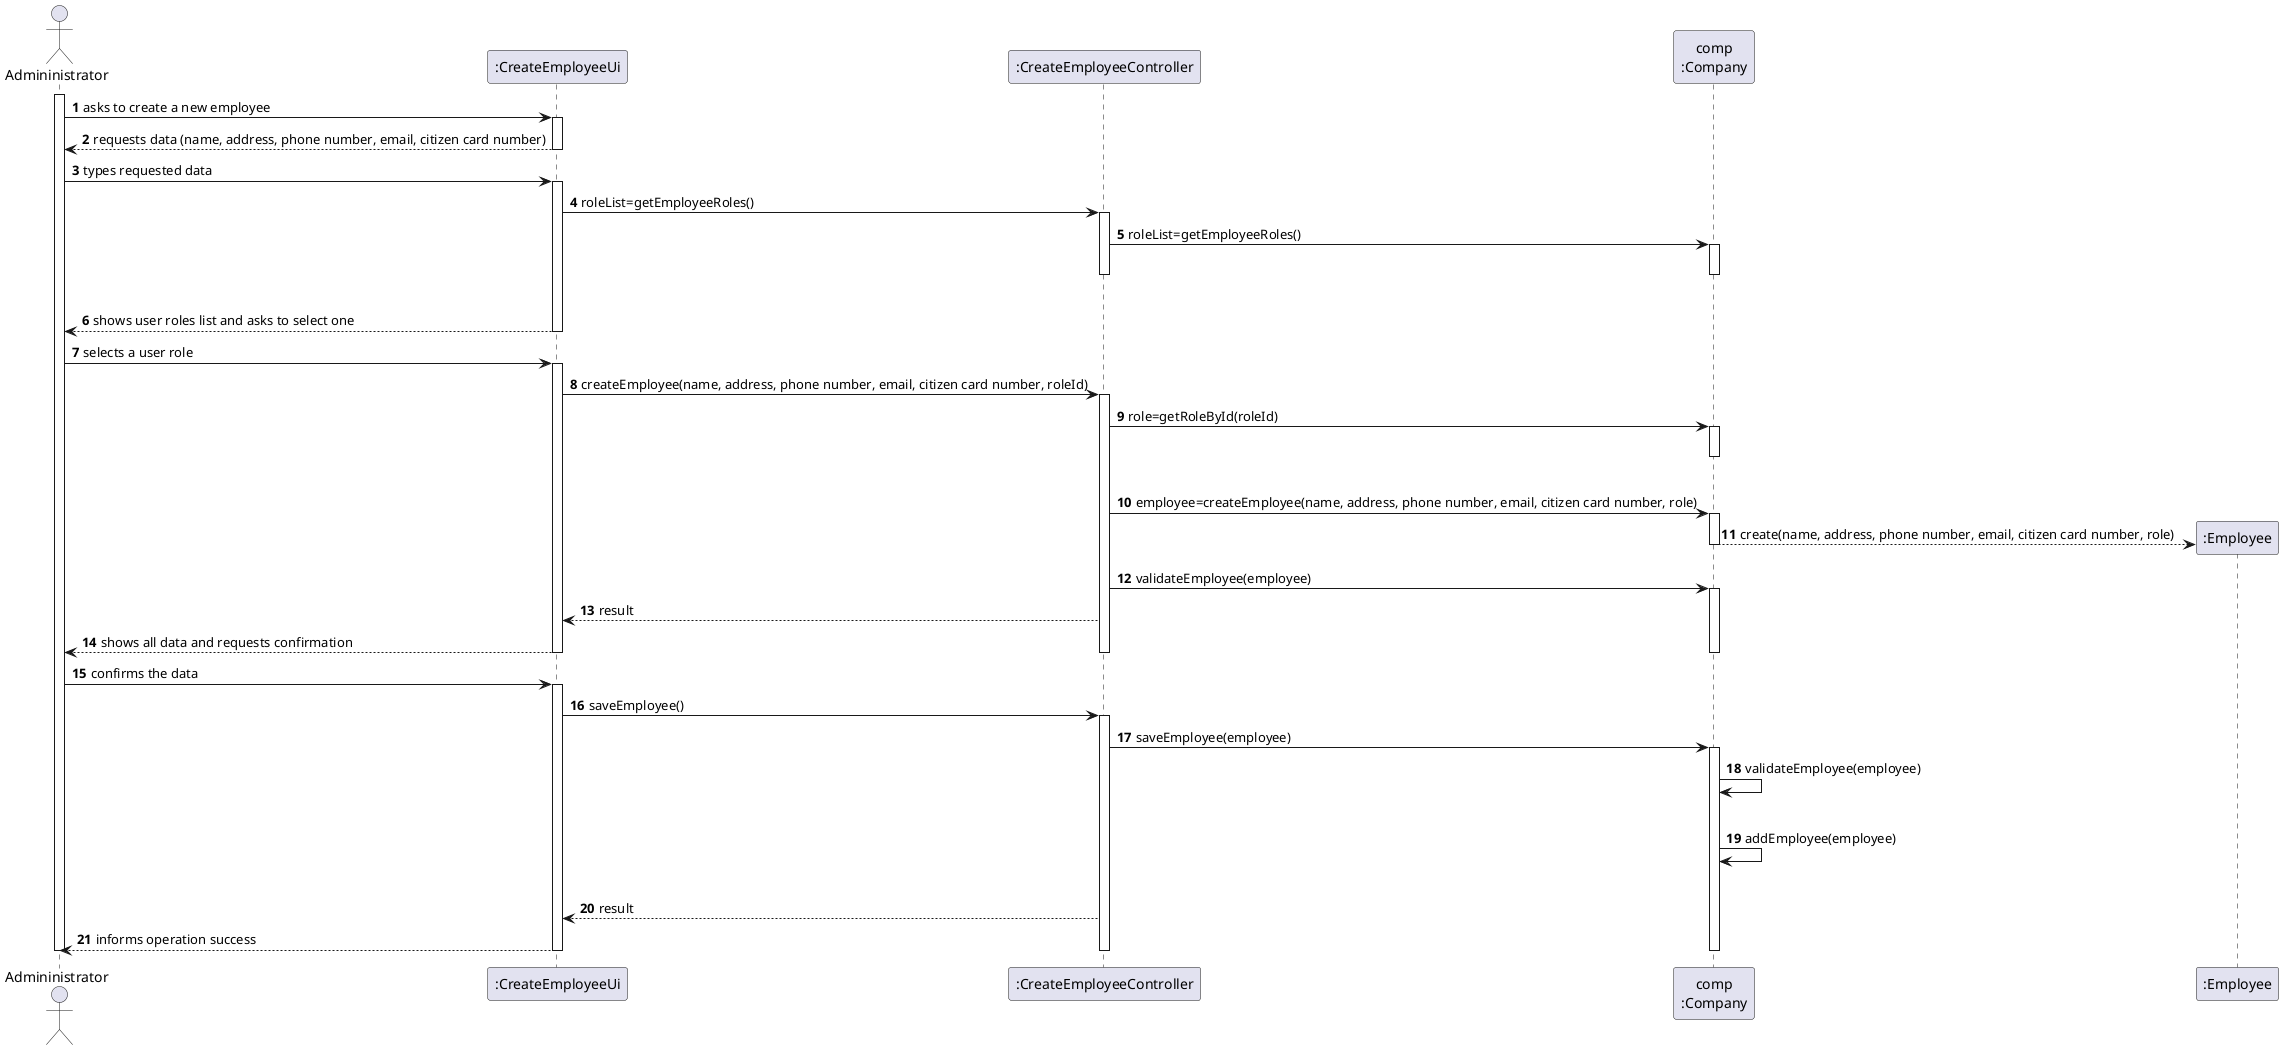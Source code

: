 @startuml US10_SD
autonumber
' hide footbox
actor "Admininistrator" as admin

participant ":CreateEmployeeUi" as empUi
participant ":CreateEmployeeController" as empController
participant "comp\n:Company" as comp
participant ":Employee" as emp

activate admin
admin -> empUi : asks to create a new employee
activate empUi
empUi --> admin : requests data (name, address, phone number, email, citizen card number)
deactivate empUi

admin -> empUi : types requested data
activate empUi

empUi -> empController : roleList=getEmployeeRoles()
activate empController

empController -> comp : roleList=getEmployeeRoles()
activate comp
|||
deactivate comp
deactivate empController

empUi --> admin : shows user roles list and asks to select one
deactivate empUi

admin -> empUi : selects a user role
activate empUi

empUi -> empController : createEmployee(name, address, phone number, email, citizen card number, roleId)
activate empController

empController -> comp : role=getRoleById(roleId)
activate comp
|||
deactivate comp

empController -> comp: employee=createEmployee(name, address, phone number, email, citizen card number, role)
activate comp

comp --> emp**: create(name, address, phone number, email, citizen card number, role)
deactivate comp
empController -> comp: validateEmployee(employee)

activate comp
empController --> empUi: result
empUi --> admin: shows all data and requests confirmation
deactivate comp
deactivate empController
deactivate empUi

admin -> empUi : confirms the data
activate empUi
empUi -> empController : saveEmployee()
activate empController

empController -> comp : saveEmployee(employee)
activate comp

comp -> comp: validateEmployee(employee)
|||
comp -> comp: addEmployee(employee)
|||

empController --> empUi: result

empUi --> admin : informs operation success
deactivate comp
deactivate empController
deactivate empUi

deactivate admin

@enduml